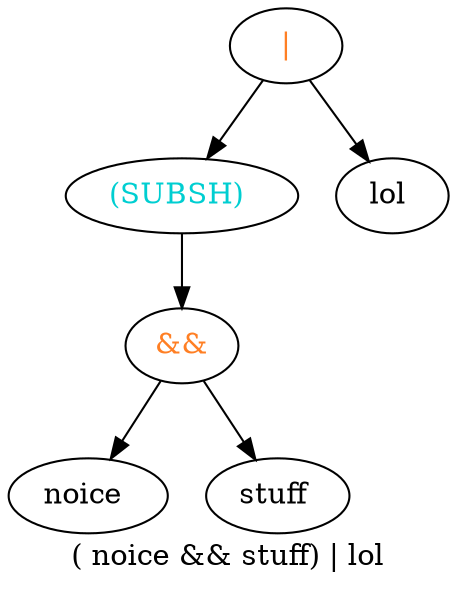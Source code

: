 digraph yep {
	label="( noice && stuff) | lol"
	n0[fontcolor=chocolate1 label="|"];
	n0 -> n1;
	n0 -> n2;
	n1[fontcolor=darkturquoise label="(SUBSH) "];
	n1 -> n3;
	n3[fontcolor=chocolate1 label="&&"];
	n3 -> n7;
	n3 -> n8;
	n7[label="noice "];
	n8[label="stuff "];
	n2[label="lol "];
}
